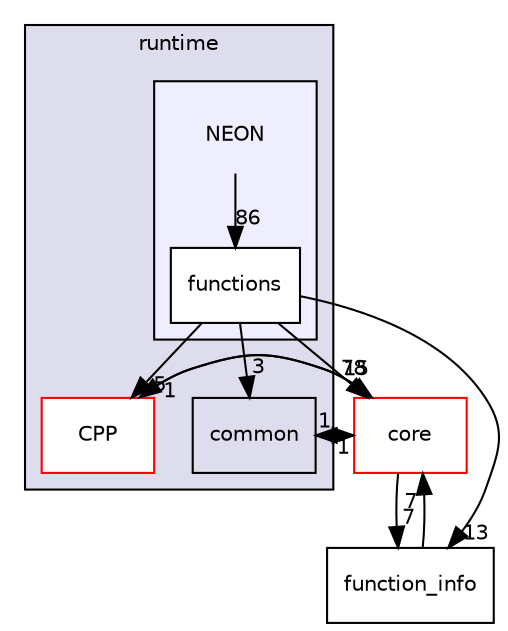 digraph "arm_compute/runtime/NEON" {
  compound=true
  node [ fontsize="10", fontname="Helvetica"];
  edge [ labelfontsize="10", labelfontname="Helvetica"];
  subgraph clusterdir_8bc26130589aa16388b5a02f17abf2c2 {
    graph [ bgcolor="#ddddee", pencolor="black", label="runtime" fontname="Helvetica", fontsize="10", URL="dir_8bc26130589aa16388b5a02f17abf2c2.xhtml"]
  dir_b496024afd63bafbf4e8da80d7d3a81a [shape=box label="CPP" fillcolor="white" style="filled" color="red" URL="dir_b496024afd63bafbf4e8da80d7d3a81a.xhtml"];
  dir_b9621ae687ab229876c54f8c2df20e15 [shape=box label="common" URL="dir_b9621ae687ab229876c54f8c2df20e15.xhtml"];
  subgraph clusterdir_65e289039e1347f87d412b0a1b1a312c {
    graph [ bgcolor="#eeeeff", pencolor="black", label="" URL="dir_65e289039e1347f87d412b0a1b1a312c.xhtml"];
    dir_65e289039e1347f87d412b0a1b1a312c [shape=plaintext label="NEON"];
  dir_345bd7154d1542d1e03fd2836959a19d [shape=box label="functions" fillcolor="white" style="filled" URL="dir_345bd7154d1542d1e03fd2836959a19d.xhtml"];
  }
  }
  dir_1fb090f0c6070330bfaccc4236d3ca0d [shape=box label="core" fillcolor="white" style="filled" color="red" URL="dir_1fb090f0c6070330bfaccc4236d3ca0d.xhtml"];
  dir_c9636d973c877190ddc5121fa1f43c4f [shape=box label="function_info" URL="dir_c9636d973c877190ddc5121fa1f43c4f.xhtml"];
  dir_345bd7154d1542d1e03fd2836959a19d->dir_1fb090f0c6070330bfaccc4236d3ca0d [headlabel="78", labeldistance=1.5 headhref="dir_000075_000001.xhtml"];
  dir_345bd7154d1542d1e03fd2836959a19d->dir_b496024afd63bafbf4e8da80d7d3a81a [headlabel="5", labeldistance=1.5 headhref="dir_000075_000072.xhtml"];
  dir_345bd7154d1542d1e03fd2836959a19d->dir_b9621ae687ab229876c54f8c2df20e15 [headlabel="3", labeldistance=1.5 headhref="dir_000075_000071.xhtml"];
  dir_345bd7154d1542d1e03fd2836959a19d->dir_c9636d973c877190ddc5121fa1f43c4f [headlabel="13", labeldistance=1.5 headhref="dir_000075_000061.xhtml"];
  dir_65e289039e1347f87d412b0a1b1a312c->dir_345bd7154d1542d1e03fd2836959a19d [headlabel="86", labeldistance=1.5 headhref="dir_000074_000075.xhtml"];
  dir_b496024afd63bafbf4e8da80d7d3a81a->dir_1fb090f0c6070330bfaccc4236d3ca0d [headlabel="15", labeldistance=1.5 headhref="dir_000072_000001.xhtml"];
  dir_c9636d973c877190ddc5121fa1f43c4f->dir_1fb090f0c6070330bfaccc4236d3ca0d [headlabel="7", labeldistance=1.5 headhref="dir_000061_000001.xhtml"];
  dir_1fb090f0c6070330bfaccc4236d3ca0d->dir_c9636d973c877190ddc5121fa1f43c4f [headlabel="7", labeldistance=1.5 headhref="dir_000001_000061.xhtml"];
  dir_1fb090f0c6070330bfaccc4236d3ca0d->dir_b496024afd63bafbf4e8da80d7d3a81a [headlabel="1", labeldistance=1.5 headhref="dir_000001_000072.xhtml"];
  dir_1fb090f0c6070330bfaccc4236d3ca0d->dir_b9621ae687ab229876c54f8c2df20e15 [headlabel="1", labeldistance=1.5 headhref="dir_000001_000071.xhtml"];
  dir_b9621ae687ab229876c54f8c2df20e15->dir_1fb090f0c6070330bfaccc4236d3ca0d [headlabel="1", labeldistance=1.5 headhref="dir_000071_000001.xhtml"];
}
